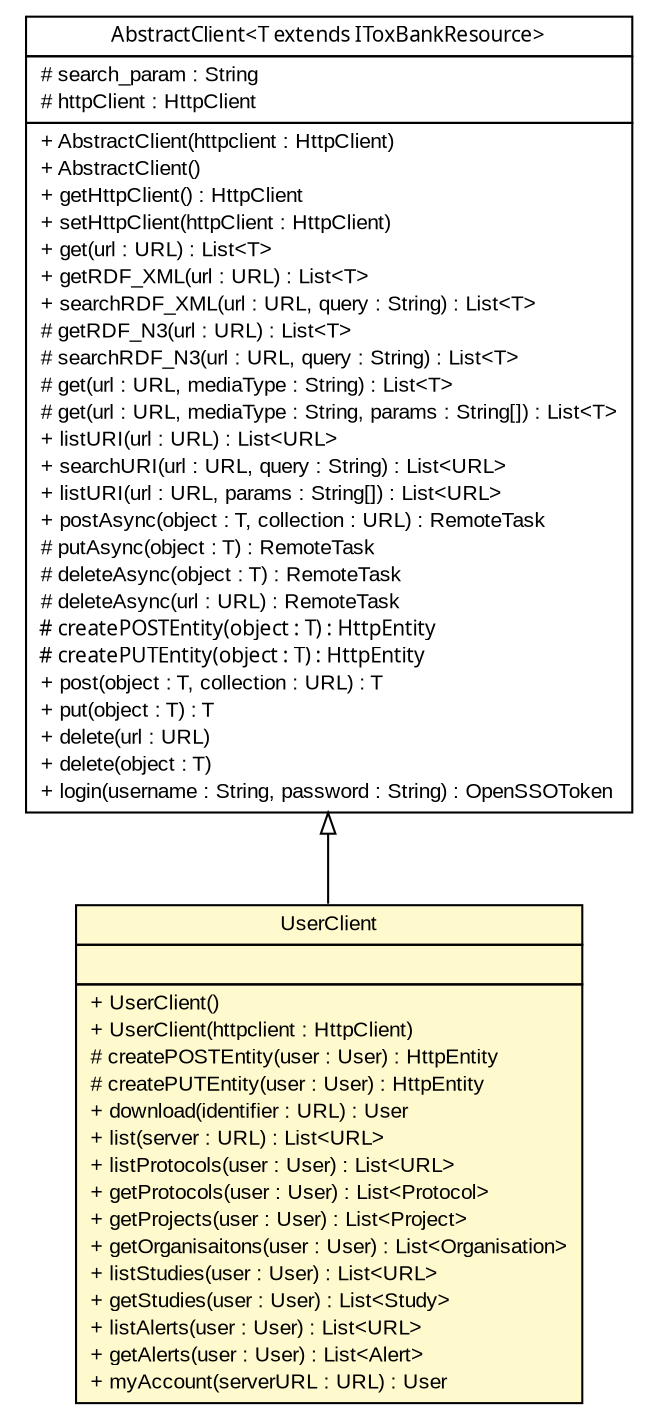 #!/usr/local/bin/dot
#
# Class diagram 
# Generated by UmlGraph version 4.6 (http://www.spinellis.gr/sw/umlgraph)
#

digraph G {
	edge [fontname="arial",fontsize=10,labelfontname="arial",labelfontsize=10];
	node [fontname="arial",fontsize=10,shape=plaintext];
	// net.toxbank.client.resource.UserClient
	c146 [label=<<table border="0" cellborder="1" cellspacing="0" cellpadding="2" port="p" bgcolor="lemonChiffon" href="./UserClient.html">
		<tr><td><table border="0" cellspacing="0" cellpadding="1">
			<tr><td> UserClient </td></tr>
		</table></td></tr>
		<tr><td><table border="0" cellspacing="0" cellpadding="1">
			<tr><td align="left">  </td></tr>
		</table></td></tr>
		<tr><td><table border="0" cellspacing="0" cellpadding="1">
			<tr><td align="left"> + UserClient() </td></tr>
			<tr><td align="left"> + UserClient(httpclient : HttpClient) </td></tr>
			<tr><td align="left"> # createPOSTEntity(user : User) : HttpEntity </td></tr>
			<tr><td align="left"> # createPUTEntity(user : User) : HttpEntity </td></tr>
			<tr><td align="left"> + download(identifier : URL) : User </td></tr>
			<tr><td align="left"> + list(server : URL) : List&lt;URL&gt; </td></tr>
			<tr><td align="left"> + listProtocols(user : User) : List&lt;URL&gt; </td></tr>
			<tr><td align="left"> + getProtocols(user : User) : List&lt;Protocol&gt; </td></tr>
			<tr><td align="left"> + getProjects(user : User) : List&lt;Project&gt; </td></tr>
			<tr><td align="left"> + getOrganisaitons(user : User) : List&lt;Organisation&gt; </td></tr>
			<tr><td align="left"> + listStudies(user : User) : List&lt;URL&gt; </td></tr>
			<tr><td align="left"> + getStudies(user : User) : List&lt;Study&gt; </td></tr>
			<tr><td align="left"> + listAlerts(user : User) : List&lt;URL&gt; </td></tr>
			<tr><td align="left"> + getAlerts(user : User) : List&lt;Alert&gt; </td></tr>
			<tr><td align="left"> + myAccount(serverURL : URL) : User </td></tr>
		</table></td></tr>
		</table>>, fontname="arial", fontcolor="black", fontsize=10.0];
	// net.toxbank.client.resource.AbstractClient<T extends net.toxbank.client.resource.IToxBankResource>
	c161 [label=<<table border="0" cellborder="1" cellspacing="0" cellpadding="2" port="p" href="./AbstractClient.html">
		<tr><td><table border="0" cellspacing="0" cellpadding="1">
			<tr><td><font face="ariali"> AbstractClient&lt;T extends IToxBankResource&gt; </font></td></tr>
		</table></td></tr>
		<tr><td><table border="0" cellspacing="0" cellpadding="1">
			<tr><td align="left"> # search_param : String </td></tr>
			<tr><td align="left"> # httpClient : HttpClient </td></tr>
		</table></td></tr>
		<tr><td><table border="0" cellspacing="0" cellpadding="1">
			<tr><td align="left"> + AbstractClient(httpclient : HttpClient) </td></tr>
			<tr><td align="left"> + AbstractClient() </td></tr>
			<tr><td align="left"> + getHttpClient() : HttpClient </td></tr>
			<tr><td align="left"> + setHttpClient(httpClient : HttpClient) </td></tr>
			<tr><td align="left"> + get(url : URL) : List&lt;T&gt; </td></tr>
			<tr><td align="left"> + getRDF_XML(url : URL) : List&lt;T&gt; </td></tr>
			<tr><td align="left"> + searchRDF_XML(url : URL, query : String) : List&lt;T&gt; </td></tr>
			<tr><td align="left"> # getRDF_N3(url : URL) : List&lt;T&gt; </td></tr>
			<tr><td align="left"> # searchRDF_N3(url : URL, query : String) : List&lt;T&gt; </td></tr>
			<tr><td align="left"> # get(url : URL, mediaType : String) : List&lt;T&gt; </td></tr>
			<tr><td align="left"> # get(url : URL, mediaType : String, params : String[]) : List&lt;T&gt; </td></tr>
			<tr><td align="left"> + listURI(url : URL) : List&lt;URL&gt; </td></tr>
			<tr><td align="left"> + searchURI(url : URL, query : String) : List&lt;URL&gt; </td></tr>
			<tr><td align="left"> + listURI(url : URL, params : String[]) : List&lt;URL&gt; </td></tr>
			<tr><td align="left"> + postAsync(object : T, collection : URL) : RemoteTask </td></tr>
			<tr><td align="left"> # putAsync(object : T) : RemoteTask </td></tr>
			<tr><td align="left"> # deleteAsync(object : T) : RemoteTask </td></tr>
			<tr><td align="left"> # deleteAsync(url : URL) : RemoteTask </td></tr>
			<tr><td align="left"><font face="ariali" point-size="10.0"> # createPOSTEntity(object : T) : HttpEntity </font></td></tr>
			<tr><td align="left"><font face="ariali" point-size="10.0"> # createPUTEntity(object : T) : HttpEntity </font></td></tr>
			<tr><td align="left"> + post(object : T, collection : URL) : T </td></tr>
			<tr><td align="left"> + put(object : T) : T </td></tr>
			<tr><td align="left"> + delete(url : URL) </td></tr>
			<tr><td align="left"> + delete(object : T) </td></tr>
			<tr><td align="left"> + login(username : String, password : String) : OpenSSOToken </td></tr>
		</table></td></tr>
		</table>>, fontname="arial", fontcolor="black", fontsize=10.0];
	//net.toxbank.client.resource.UserClient extends net.toxbank.client.resource.AbstractClient<net.toxbank.client.resource.User>
	c161:p -> c146:p [dir=back,arrowtail=empty];
}

